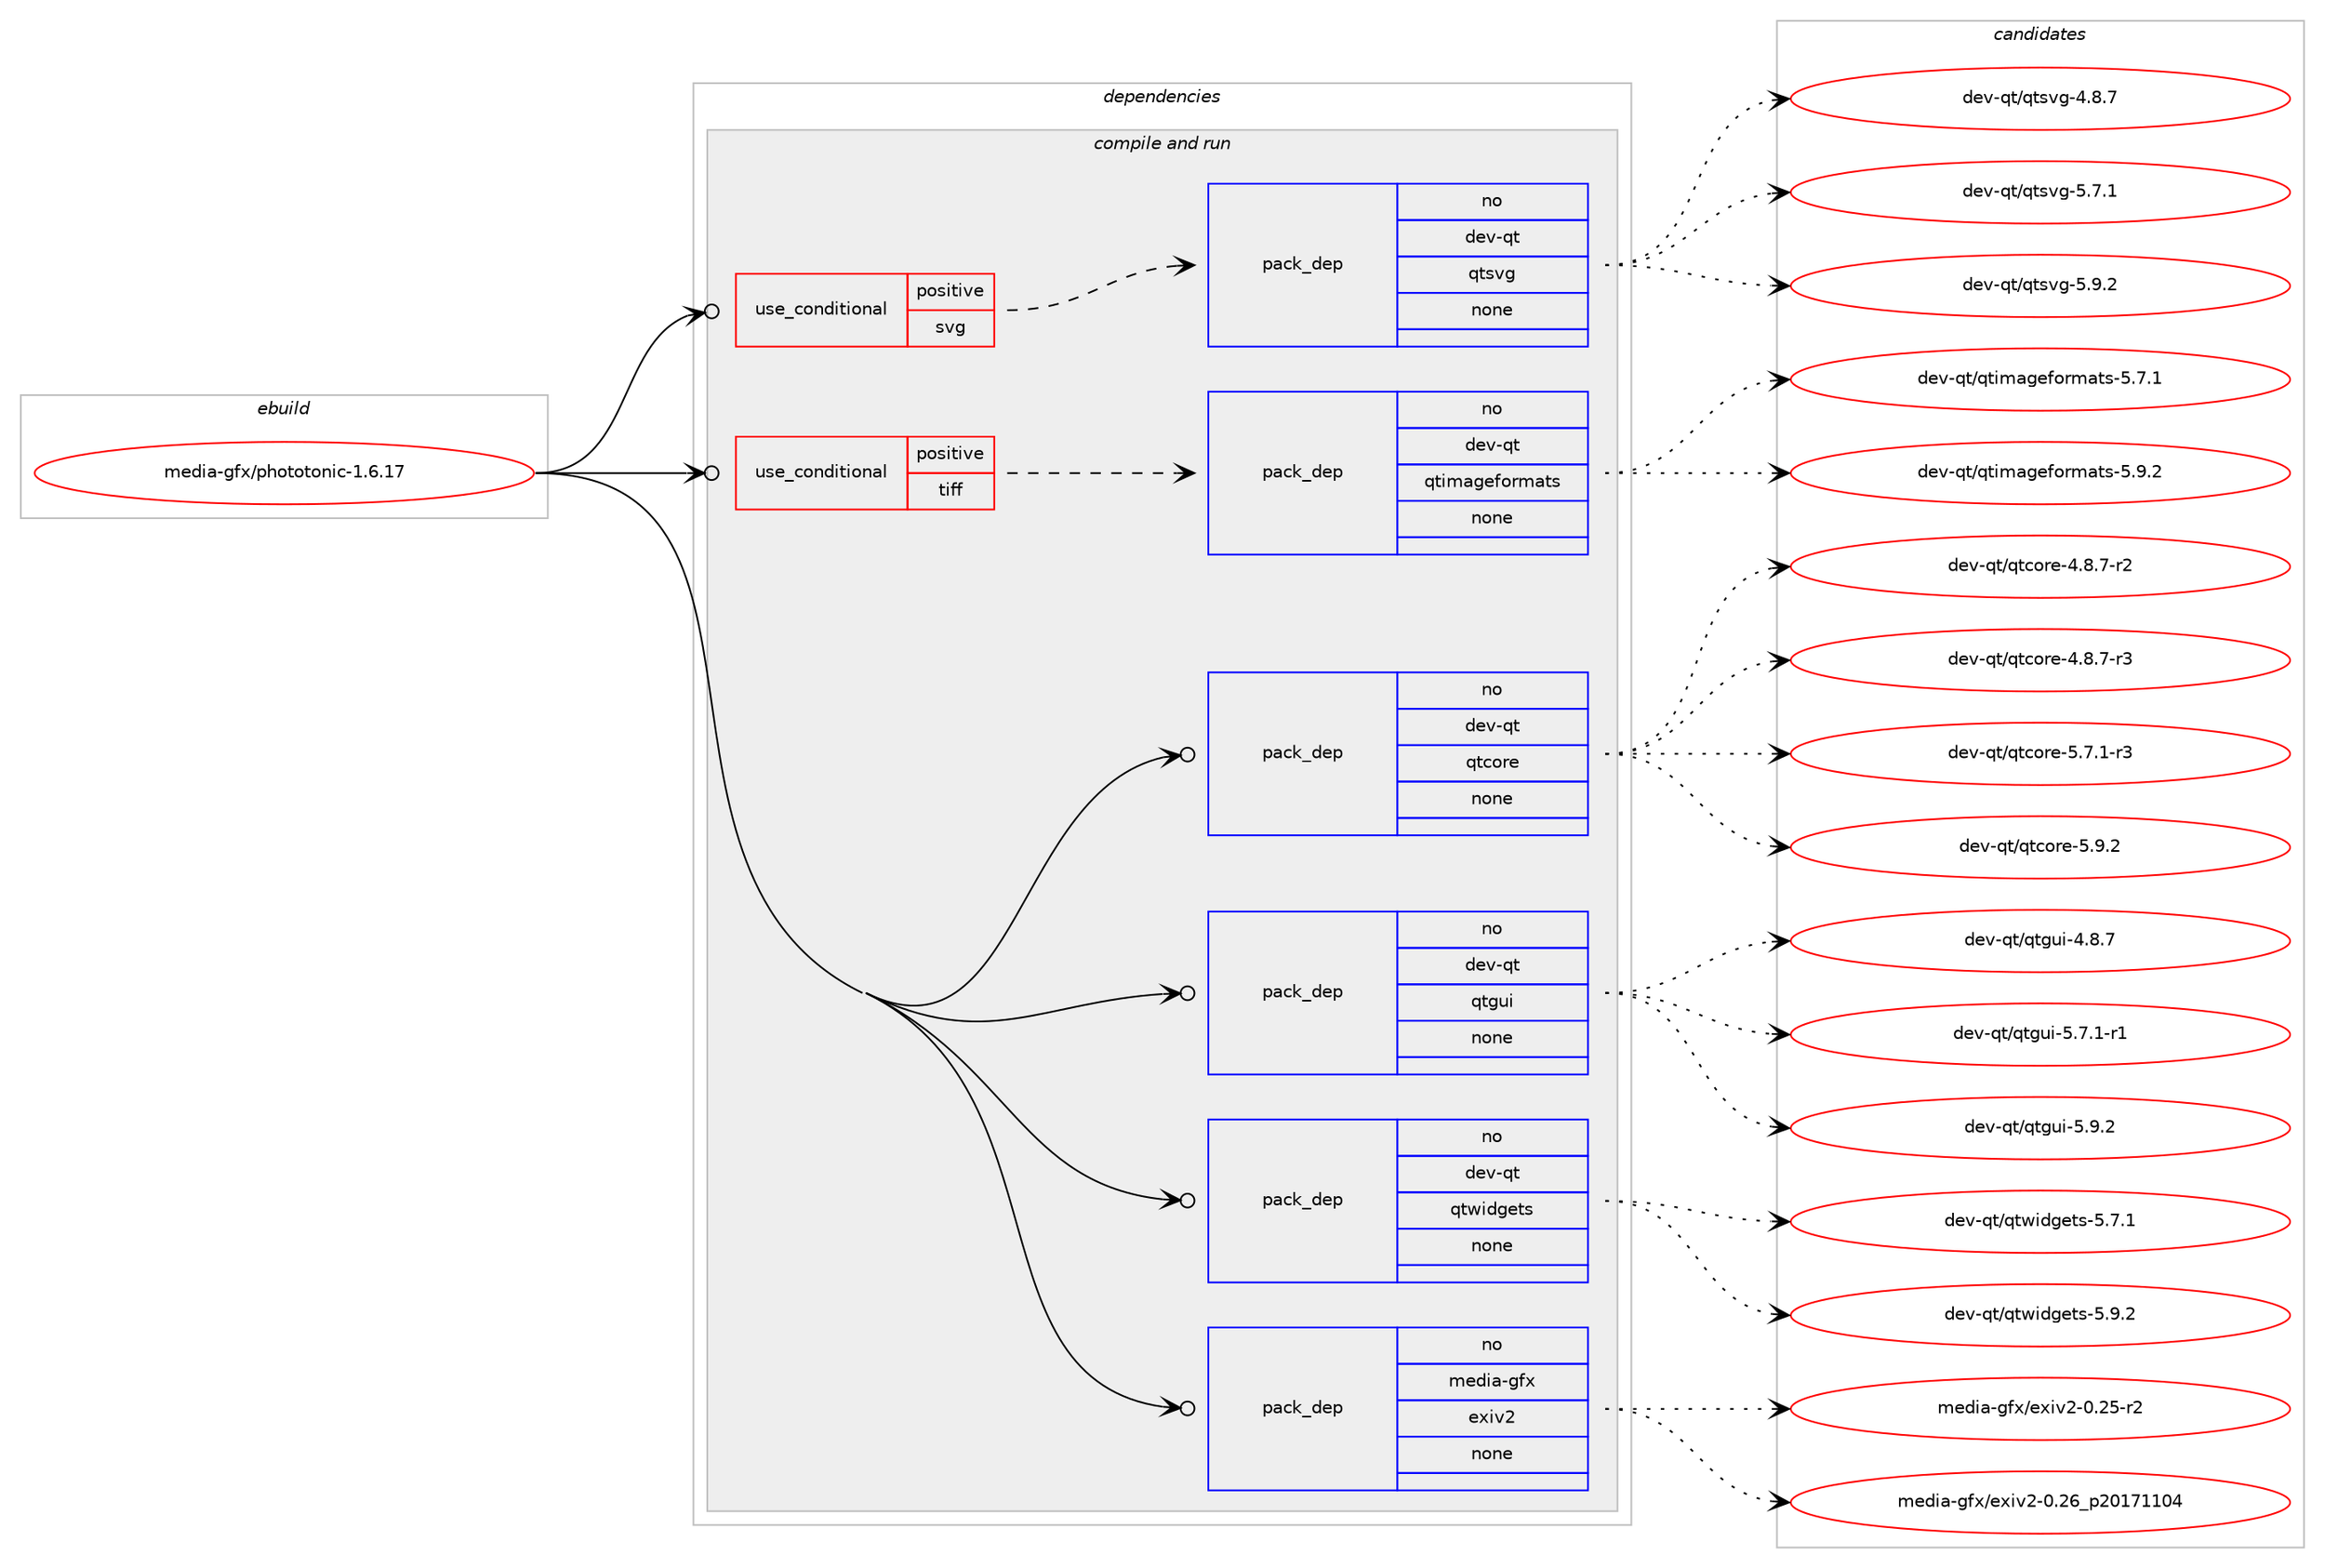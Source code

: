 digraph prolog {

# *************
# Graph options
# *************

newrank=true;
concentrate=true;
compound=true;
graph [rankdir=LR,fontname=Helvetica,fontsize=10,ranksep=1.5];#, ranksep=2.5, nodesep=0.2];
edge  [arrowhead=vee];
node  [fontname=Helvetica,fontsize=10];

# **********
# The ebuild
# **********

subgraph cluster_leftcol {
color=gray;
rank=same;
label=<<i>ebuild</i>>;
id [label="media-gfx/phototonic-1.6.17", color=red, width=4, href="../media-gfx/phototonic-1.6.17.svg"];
}

# ****************
# The dependencies
# ****************

subgraph cluster_midcol {
color=gray;
label=<<i>dependencies</i>>;
subgraph cluster_compile {
fillcolor="#eeeeee";
style=filled;
label=<<i>compile</i>>;
}
subgraph cluster_compileandrun {
fillcolor="#eeeeee";
style=filled;
label=<<i>compile and run</i>>;
subgraph cond88382 {
dependency357267 [label=<<TABLE BORDER="0" CELLBORDER="1" CELLSPACING="0" CELLPADDING="4"><TR><TD ROWSPAN="3" CELLPADDING="10">use_conditional</TD></TR><TR><TD>positive</TD></TR><TR><TD>svg</TD></TR></TABLE>>, shape=none, color=red];
subgraph pack263445 {
dependency357268 [label=<<TABLE BORDER="0" CELLBORDER="1" CELLSPACING="0" CELLPADDING="4" WIDTH="220"><TR><TD ROWSPAN="6" CELLPADDING="30">pack_dep</TD></TR><TR><TD WIDTH="110">no</TD></TR><TR><TD>dev-qt</TD></TR><TR><TD>qtsvg</TD></TR><TR><TD>none</TD></TR><TR><TD></TD></TR></TABLE>>, shape=none, color=blue];
}
dependency357267:e -> dependency357268:w [weight=20,style="dashed",arrowhead="vee"];
}
id:e -> dependency357267:w [weight=20,style="solid",arrowhead="odotvee"];
subgraph cond88383 {
dependency357269 [label=<<TABLE BORDER="0" CELLBORDER="1" CELLSPACING="0" CELLPADDING="4"><TR><TD ROWSPAN="3" CELLPADDING="10">use_conditional</TD></TR><TR><TD>positive</TD></TR><TR><TD>tiff</TD></TR></TABLE>>, shape=none, color=red];
subgraph pack263446 {
dependency357270 [label=<<TABLE BORDER="0" CELLBORDER="1" CELLSPACING="0" CELLPADDING="4" WIDTH="220"><TR><TD ROWSPAN="6" CELLPADDING="30">pack_dep</TD></TR><TR><TD WIDTH="110">no</TD></TR><TR><TD>dev-qt</TD></TR><TR><TD>qtimageformats</TD></TR><TR><TD>none</TD></TR><TR><TD></TD></TR></TABLE>>, shape=none, color=blue];
}
dependency357269:e -> dependency357270:w [weight=20,style="dashed",arrowhead="vee"];
}
id:e -> dependency357269:w [weight=20,style="solid",arrowhead="odotvee"];
subgraph pack263447 {
dependency357271 [label=<<TABLE BORDER="0" CELLBORDER="1" CELLSPACING="0" CELLPADDING="4" WIDTH="220"><TR><TD ROWSPAN="6" CELLPADDING="30">pack_dep</TD></TR><TR><TD WIDTH="110">no</TD></TR><TR><TD>dev-qt</TD></TR><TR><TD>qtcore</TD></TR><TR><TD>none</TD></TR><TR><TD></TD></TR></TABLE>>, shape=none, color=blue];
}
id:e -> dependency357271:w [weight=20,style="solid",arrowhead="odotvee"];
subgraph pack263448 {
dependency357272 [label=<<TABLE BORDER="0" CELLBORDER="1" CELLSPACING="0" CELLPADDING="4" WIDTH="220"><TR><TD ROWSPAN="6" CELLPADDING="30">pack_dep</TD></TR><TR><TD WIDTH="110">no</TD></TR><TR><TD>dev-qt</TD></TR><TR><TD>qtgui</TD></TR><TR><TD>none</TD></TR><TR><TD></TD></TR></TABLE>>, shape=none, color=blue];
}
id:e -> dependency357272:w [weight=20,style="solid",arrowhead="odotvee"];
subgraph pack263449 {
dependency357273 [label=<<TABLE BORDER="0" CELLBORDER="1" CELLSPACING="0" CELLPADDING="4" WIDTH="220"><TR><TD ROWSPAN="6" CELLPADDING="30">pack_dep</TD></TR><TR><TD WIDTH="110">no</TD></TR><TR><TD>dev-qt</TD></TR><TR><TD>qtwidgets</TD></TR><TR><TD>none</TD></TR><TR><TD></TD></TR></TABLE>>, shape=none, color=blue];
}
id:e -> dependency357273:w [weight=20,style="solid",arrowhead="odotvee"];
subgraph pack263450 {
dependency357274 [label=<<TABLE BORDER="0" CELLBORDER="1" CELLSPACING="0" CELLPADDING="4" WIDTH="220"><TR><TD ROWSPAN="6" CELLPADDING="30">pack_dep</TD></TR><TR><TD WIDTH="110">no</TD></TR><TR><TD>media-gfx</TD></TR><TR><TD>exiv2</TD></TR><TR><TD>none</TD></TR><TR><TD></TD></TR></TABLE>>, shape=none, color=blue];
}
id:e -> dependency357274:w [weight=20,style="solid",arrowhead="odotvee"];
}
subgraph cluster_run {
fillcolor="#eeeeee";
style=filled;
label=<<i>run</i>>;
}
}

# **************
# The candidates
# **************

subgraph cluster_choices {
rank=same;
color=gray;
label=<<i>candidates</i>>;

subgraph choice263445 {
color=black;
nodesep=1;
choice1001011184511311647113116115118103455246564655 [label="dev-qt/qtsvg-4.8.7", color=red, width=4,href="../dev-qt/qtsvg-4.8.7.svg"];
choice1001011184511311647113116115118103455346554649 [label="dev-qt/qtsvg-5.7.1", color=red, width=4,href="../dev-qt/qtsvg-5.7.1.svg"];
choice1001011184511311647113116115118103455346574650 [label="dev-qt/qtsvg-5.9.2", color=red, width=4,href="../dev-qt/qtsvg-5.9.2.svg"];
dependency357268:e -> choice1001011184511311647113116115118103455246564655:w [style=dotted,weight="100"];
dependency357268:e -> choice1001011184511311647113116115118103455346554649:w [style=dotted,weight="100"];
dependency357268:e -> choice1001011184511311647113116115118103455346574650:w [style=dotted,weight="100"];
}
subgraph choice263446 {
color=black;
nodesep=1;
choice10010111845113116471131161051099710310110211111410997116115455346554649 [label="dev-qt/qtimageformats-5.7.1", color=red, width=4,href="../dev-qt/qtimageformats-5.7.1.svg"];
choice10010111845113116471131161051099710310110211111410997116115455346574650 [label="dev-qt/qtimageformats-5.9.2", color=red, width=4,href="../dev-qt/qtimageformats-5.9.2.svg"];
dependency357270:e -> choice10010111845113116471131161051099710310110211111410997116115455346554649:w [style=dotted,weight="100"];
dependency357270:e -> choice10010111845113116471131161051099710310110211111410997116115455346574650:w [style=dotted,weight="100"];
}
subgraph choice263447 {
color=black;
nodesep=1;
choice1001011184511311647113116991111141014552465646554511450 [label="dev-qt/qtcore-4.8.7-r2", color=red, width=4,href="../dev-qt/qtcore-4.8.7-r2.svg"];
choice1001011184511311647113116991111141014552465646554511451 [label="dev-qt/qtcore-4.8.7-r3", color=red, width=4,href="../dev-qt/qtcore-4.8.7-r3.svg"];
choice1001011184511311647113116991111141014553465546494511451 [label="dev-qt/qtcore-5.7.1-r3", color=red, width=4,href="../dev-qt/qtcore-5.7.1-r3.svg"];
choice100101118451131164711311699111114101455346574650 [label="dev-qt/qtcore-5.9.2", color=red, width=4,href="../dev-qt/qtcore-5.9.2.svg"];
dependency357271:e -> choice1001011184511311647113116991111141014552465646554511450:w [style=dotted,weight="100"];
dependency357271:e -> choice1001011184511311647113116991111141014552465646554511451:w [style=dotted,weight="100"];
dependency357271:e -> choice1001011184511311647113116991111141014553465546494511451:w [style=dotted,weight="100"];
dependency357271:e -> choice100101118451131164711311699111114101455346574650:w [style=dotted,weight="100"];
}
subgraph choice263448 {
color=black;
nodesep=1;
choice1001011184511311647113116103117105455246564655 [label="dev-qt/qtgui-4.8.7", color=red, width=4,href="../dev-qt/qtgui-4.8.7.svg"];
choice10010111845113116471131161031171054553465546494511449 [label="dev-qt/qtgui-5.7.1-r1", color=red, width=4,href="../dev-qt/qtgui-5.7.1-r1.svg"];
choice1001011184511311647113116103117105455346574650 [label="dev-qt/qtgui-5.9.2", color=red, width=4,href="../dev-qt/qtgui-5.9.2.svg"];
dependency357272:e -> choice1001011184511311647113116103117105455246564655:w [style=dotted,weight="100"];
dependency357272:e -> choice10010111845113116471131161031171054553465546494511449:w [style=dotted,weight="100"];
dependency357272:e -> choice1001011184511311647113116103117105455346574650:w [style=dotted,weight="100"];
}
subgraph choice263449 {
color=black;
nodesep=1;
choice1001011184511311647113116119105100103101116115455346554649 [label="dev-qt/qtwidgets-5.7.1", color=red, width=4,href="../dev-qt/qtwidgets-5.7.1.svg"];
choice1001011184511311647113116119105100103101116115455346574650 [label="dev-qt/qtwidgets-5.9.2", color=red, width=4,href="../dev-qt/qtwidgets-5.9.2.svg"];
dependency357273:e -> choice1001011184511311647113116119105100103101116115455346554649:w [style=dotted,weight="100"];
dependency357273:e -> choice1001011184511311647113116119105100103101116115455346574650:w [style=dotted,weight="100"];
}
subgraph choice263450 {
color=black;
nodesep=1;
choice1091011001059745103102120471011201051185045484650534511450 [label="media-gfx/exiv2-0.25-r2", color=red, width=4,href="../media-gfx/exiv2-0.25-r2.svg"];
choice109101100105974510310212047101120105118504548465054951125048495549494852 [label="media-gfx/exiv2-0.26_p20171104", color=red, width=4,href="../media-gfx/exiv2-0.26_p20171104.svg"];
dependency357274:e -> choice1091011001059745103102120471011201051185045484650534511450:w [style=dotted,weight="100"];
dependency357274:e -> choice109101100105974510310212047101120105118504548465054951125048495549494852:w [style=dotted,weight="100"];
}
}

}
